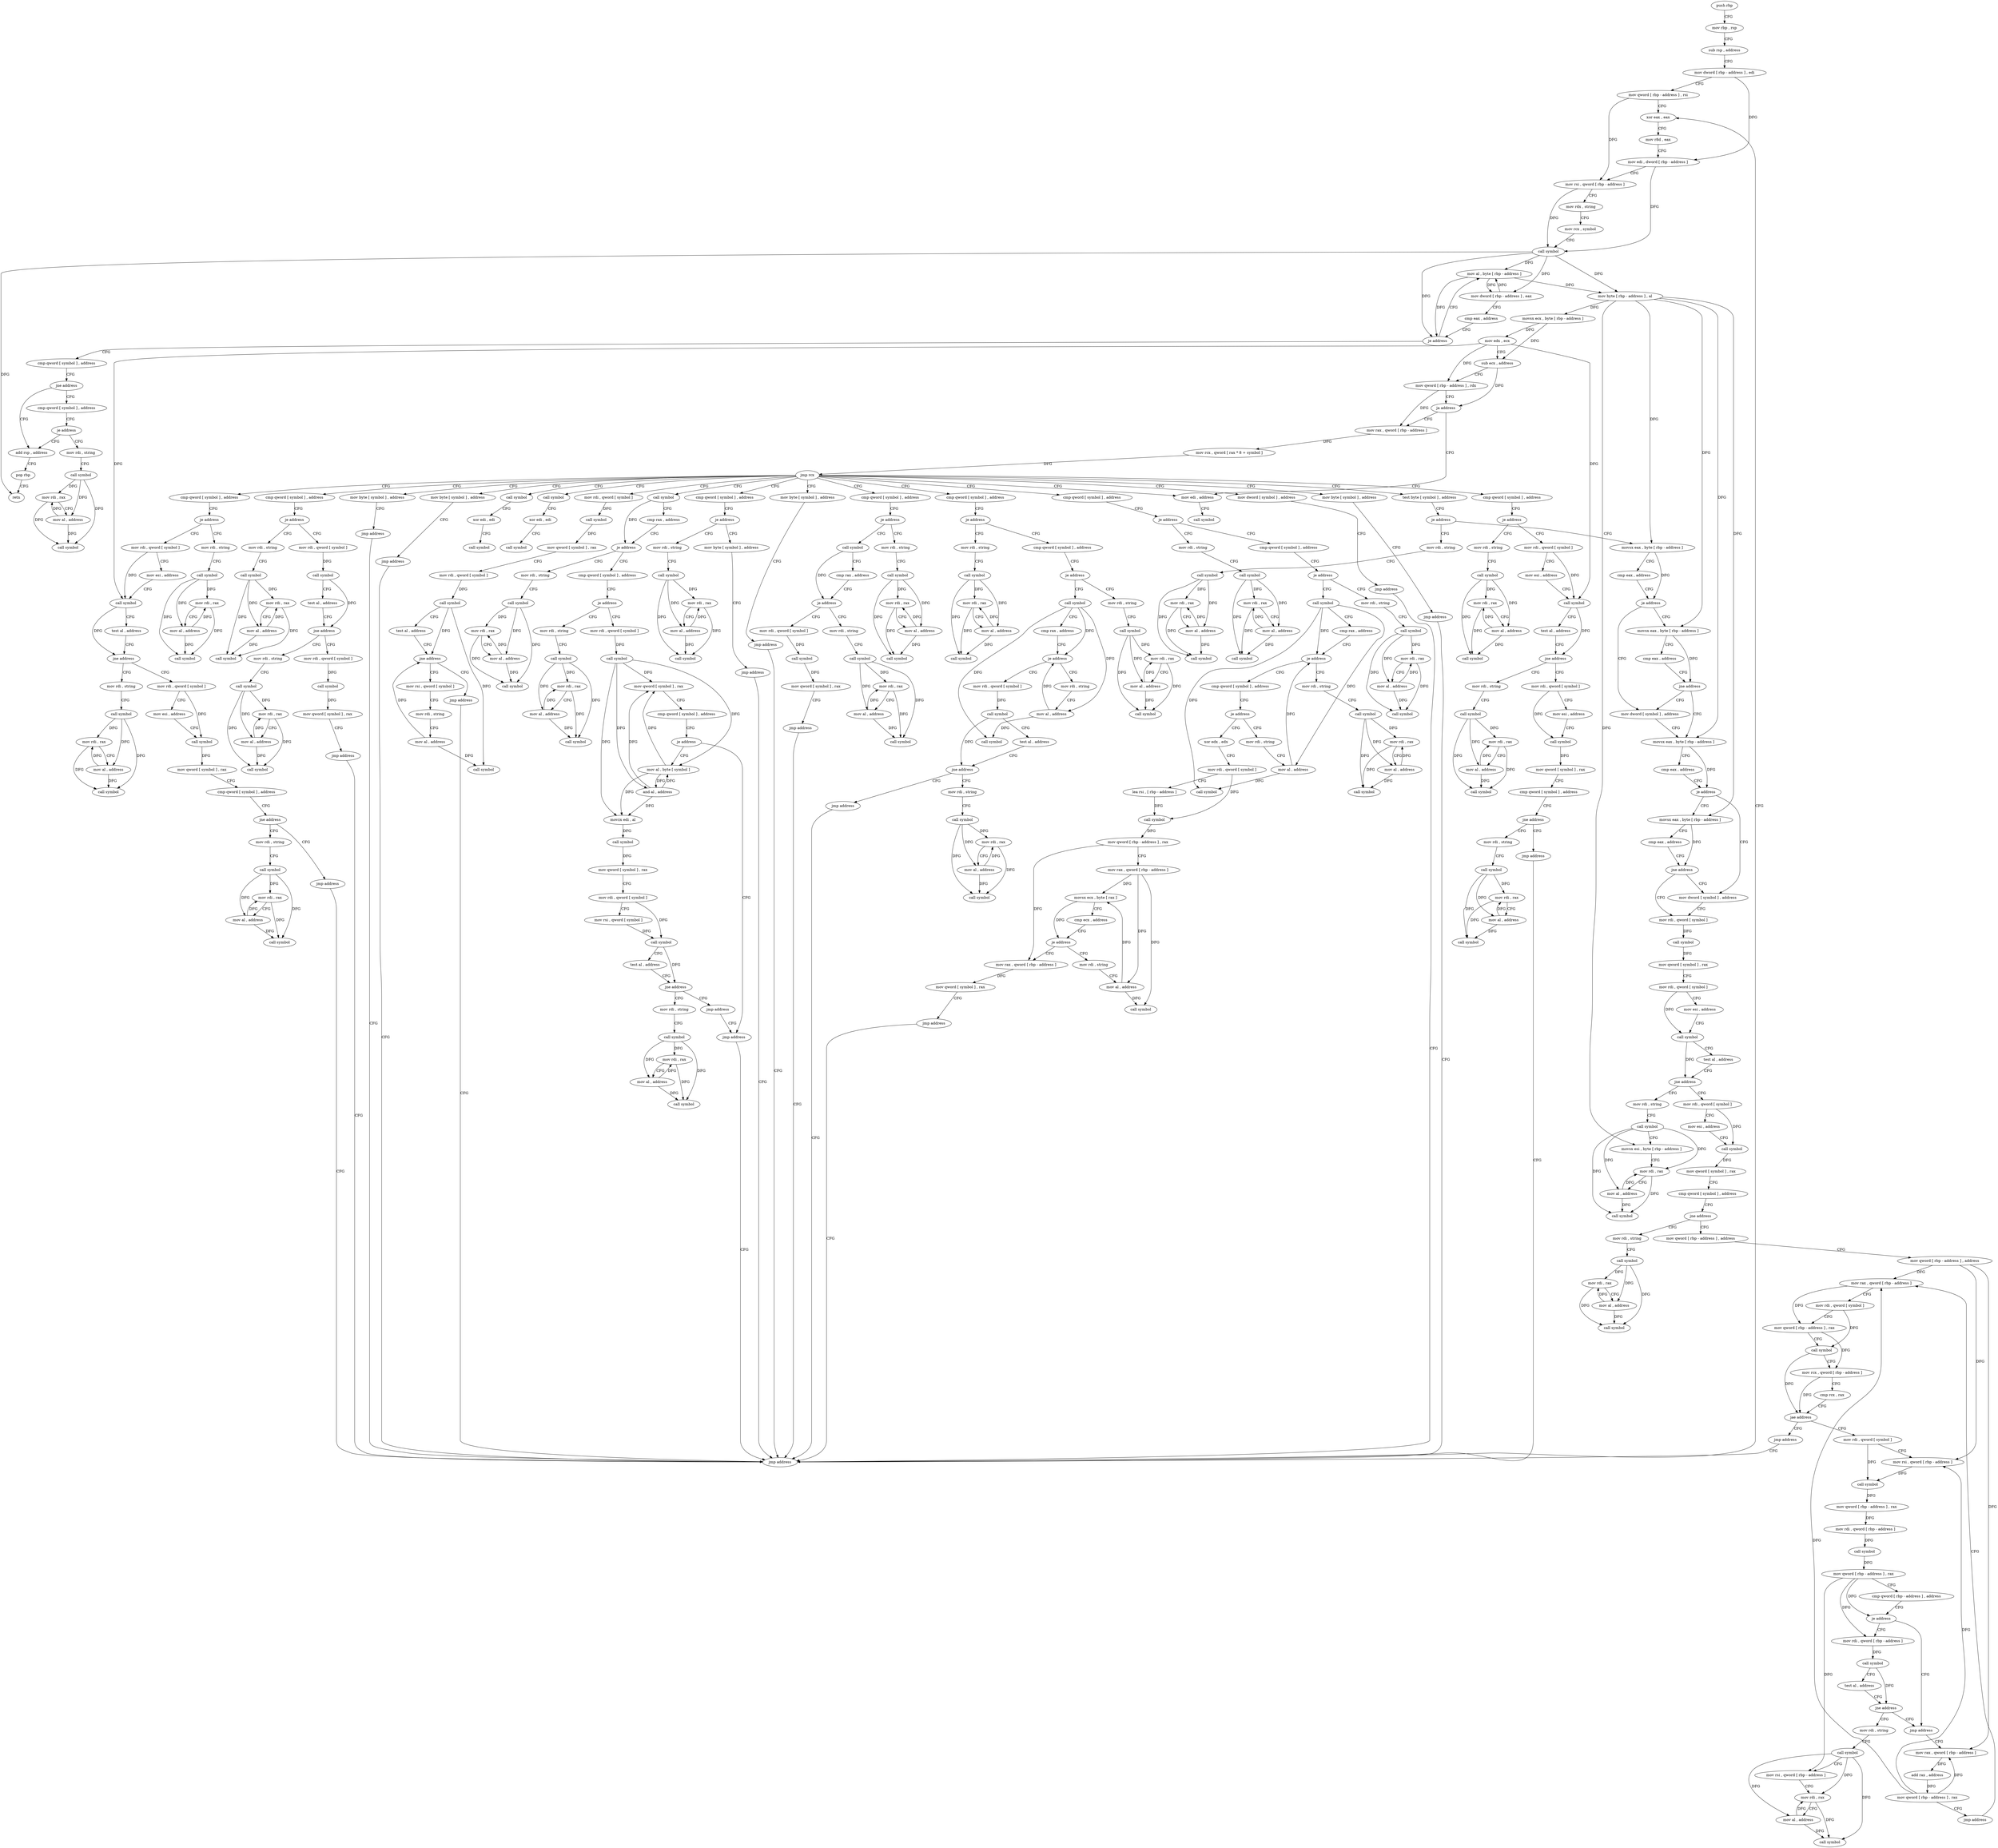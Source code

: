 digraph "func" {
"4218464" [label = "push rbp" ]
"4218465" [label = "mov rbp , rsp" ]
"4218468" [label = "sub rsp , address" ]
"4218472" [label = "mov dword [ rbp - address ] , edi" ]
"4218475" [label = "mov qword [ rbp - address ] , rsi" ]
"4218479" [label = "xor eax , eax" ]
"4220369" [label = "cmp qword [ symbol ] , address" ]
"4220378" [label = "jne address" ]
"4220424" [label = "add rsp , address" ]
"4220384" [label = "cmp qword [ symbol ] , address" ]
"4218528" [label = "mov al , byte [ rbp - address ]" ]
"4218531" [label = "mov byte [ rbp - address ] , al" ]
"4218534" [label = "movsx ecx , byte [ rbp - address ]" ]
"4218538" [label = "mov edx , ecx" ]
"4218540" [label = "sub ecx , address" ]
"4218543" [label = "mov qword [ rbp - address ] , rdx" ]
"4218547" [label = "ja address" ]
"4220354" [label = "mov edi , address" ]
"4218553" [label = "mov rax , qword [ rbp - address ]" ]
"4220428" [label = "pop rbp" ]
"4220429" [label = "retn" ]
"4220393" [label = "je address" ]
"4220399" [label = "mov rdi , string" ]
"4220359" [label = "call symbol" ]
"4218557" [label = "mov rcx , qword [ rax * 8 + symbol ]" ]
"4218565" [label = "jmp rcx" ]
"4218567" [label = "call symbol" ]
"4218579" [label = "call symbol" ]
"4218591" [label = "mov rdi , qword [ symbol ]" ]
"4218663" [label = "call symbol" ]
"4218868" [label = "cmp qword [ symbol ] , address" ]
"4219031" [label = "cmp qword [ symbol ] , address" ]
"4219256" [label = "cmp qword [ symbol ] , address" ]
"4219362" [label = "mov byte [ symbol ] , address" ]
"4219375" [label = "mov byte [ symbol ] , address" ]
"4219388" [label = "mov dword [ symbol ] , address" ]
"4219404" [label = "mov byte [ symbol ] , address" ]
"4219417" [label = "cmp qword [ symbol ] , address" ]
"4219579" [label = "cmp qword [ symbol ] , address" ]
"4219691" [label = "cmp qword [ symbol ] , address" ]
"4219853" [label = "test byte [ symbol ] , address" ]
"4220278" [label = "mov byte [ symbol ] , address" ]
"4220291" [label = "cmp qword [ symbol ] , address" ]
"4220409" [label = "call symbol" ]
"4220414" [label = "mov rdi , rax" ]
"4220417" [label = "mov al , address" ]
"4220419" [label = "call symbol" ]
"4218572" [label = "xor edi , edi" ]
"4218574" [label = "call symbol" ]
"4218584" [label = "xor edi , edi" ]
"4218586" [label = "call symbol" ]
"4218599" [label = "call symbol" ]
"4218604" [label = "mov qword [ symbol ] , rax" ]
"4218612" [label = "mov rdi , qword [ symbol ]" ]
"4218620" [label = "call symbol" ]
"4218625" [label = "test al , address" ]
"4218627" [label = "jne address" ]
"4218658" [label = "jmp address" ]
"4218633" [label = "mov rsi , qword [ symbol ]" ]
"4218668" [label = "cmp rax , address" ]
"4218672" [label = "je address" ]
"4218703" [label = "cmp qword [ symbol ] , address" ]
"4218678" [label = "mov rdi , string" ]
"4218877" [label = "je address" ]
"4218908" [label = "cmp qword [ symbol ] , address" ]
"4218883" [label = "mov rdi , string" ]
"4219040" [label = "je address" ]
"4219071" [label = "cmp qword [ symbol ] , address" ]
"4219046" [label = "mov rdi , string" ]
"4219265" [label = "je address" ]
"4219296" [label = "call symbol" ]
"4219271" [label = "mov rdi , string" ]
"4219370" [label = "jmp address" ]
"4220364" [label = "jmp address" ]
"4219383" [label = "jmp address" ]
"4219399" [label = "jmp address" ]
"4219412" [label = "jmp address" ]
"4219426" [label = "je address" ]
"4219457" [label = "mov rdi , qword [ symbol ]" ]
"4219432" [label = "mov rdi , string" ]
"4219588" [label = "je address" ]
"4219619" [label = "mov rdi , qword [ symbol ]" ]
"4219594" [label = "mov rdi , string" ]
"4219700" [label = "je address" ]
"4219731" [label = "mov rdi , qword [ symbol ]" ]
"4219706" [label = "mov rdi , string" ]
"4219861" [label = "je address" ]
"4219892" [label = "movsx eax , byte [ rbp - address ]" ]
"4219867" [label = "mov rdi , string" ]
"4220286" [label = "jmp address" ]
"4220300" [label = "je address" ]
"4220341" [label = "mov byte [ symbol ] , address" ]
"4220306" [label = "mov rdi , string" ]
"4218641" [label = "mov rdi , string" ]
"4218651" [label = "mov al , address" ]
"4218653" [label = "call symbol" ]
"4218712" [label = "je address" ]
"4218743" [label = "mov rdi , qword [ symbol ]" ]
"4218718" [label = "mov rdi , string" ]
"4218688" [label = "call symbol" ]
"4218693" [label = "mov rdi , rax" ]
"4218696" [label = "mov al , address" ]
"4218698" [label = "call symbol" ]
"4218917" [label = "je address" ]
"4218948" [label = "call symbol" ]
"4218923" [label = "mov rdi , string" ]
"4218893" [label = "call symbol" ]
"4218898" [label = "mov rdi , rax" ]
"4218901" [label = "mov al , address" ]
"4218903" [label = "call symbol" ]
"4219080" [label = "je address" ]
"4219111" [label = "call symbol" ]
"4219086" [label = "mov rdi , string" ]
"4219056" [label = "call symbol" ]
"4219061" [label = "mov rdi , rax" ]
"4219064" [label = "mov al , address" ]
"4219066" [label = "call symbol" ]
"4219301" [label = "cmp rax , address" ]
"4219305" [label = "je address" ]
"4219336" [label = "mov rdi , qword [ symbol ]" ]
"4219311" [label = "mov rdi , string" ]
"4219281" [label = "call symbol" ]
"4219286" [label = "mov rdi , rax" ]
"4219289" [label = "mov al , address" ]
"4219291" [label = "call symbol" ]
"4219465" [label = "mov esi , address" ]
"4219470" [label = "call symbol" ]
"4219475" [label = "test al , address" ]
"4219477" [label = "jne address" ]
"4219508" [label = "mov rdi , qword [ symbol ]" ]
"4219483" [label = "mov rdi , string" ]
"4219442" [label = "call symbol" ]
"4219447" [label = "mov rdi , rax" ]
"4219450" [label = "mov al , address" ]
"4219452" [label = "call symbol" ]
"4219627" [label = "call symbol" ]
"4219632" [label = "test al , address" ]
"4219634" [label = "jne address" ]
"4219665" [label = "mov rdi , qword [ symbol ]" ]
"4219640" [label = "mov rdi , string" ]
"4219604" [label = "call symbol" ]
"4219609" [label = "mov rdi , rax" ]
"4219612" [label = "mov al , address" ]
"4219614" [label = "call symbol" ]
"4219739" [label = "mov esi , address" ]
"4219744" [label = "call symbol" ]
"4219749" [label = "test al , address" ]
"4219751" [label = "jne address" ]
"4219782" [label = "mov rdi , qword [ symbol ]" ]
"4219757" [label = "mov rdi , string" ]
"4219716" [label = "call symbol" ]
"4219721" [label = "mov rdi , rax" ]
"4219724" [label = "mov al , address" ]
"4219726" [label = "call symbol" ]
"4219896" [label = "cmp eax , address" ]
"4219899" [label = "je address" ]
"4219918" [label = "mov dword [ symbol ] , address" ]
"4219905" [label = "movsx eax , byte [ rbp - address ]" ]
"4219877" [label = "call symbol" ]
"4219882" [label = "mov rdi , rax" ]
"4219885" [label = "mov al , address" ]
"4219887" [label = "call symbol" ]
"4220349" [label = "jmp address" ]
"4220316" [label = "call symbol" ]
"4220321" [label = "mov rdi , rax" ]
"4220324" [label = "mov al , address" ]
"4220326" [label = "call symbol" ]
"4218751" [label = "call symbol" ]
"4218756" [label = "mov qword [ symbol ] , rax" ]
"4218764" [label = "cmp qword [ symbol ] , address" ]
"4218773" [label = "je address" ]
"4218863" [label = "jmp address" ]
"4218779" [label = "mov al , byte [ symbol ]" ]
"4218728" [label = "call symbol" ]
"4218733" [label = "mov rdi , rax" ]
"4218736" [label = "mov al , address" ]
"4218738" [label = "call symbol" ]
"4218953" [label = "cmp rax , address" ]
"4218957" [label = "je address" ]
"4218980" [label = "mov rdi , qword [ symbol ]" ]
"4218963" [label = "mov rdi , string" ]
"4218933" [label = "call symbol" ]
"4218938" [label = "mov rdi , rax" ]
"4218941" [label = "mov al , address" ]
"4218943" [label = "call symbol" ]
"4219116" [label = "cmp rax , address" ]
"4219120" [label = "je address" ]
"4219151" [label = "cmp qword [ symbol ] , address" ]
"4219126" [label = "mov rdi , string" ]
"4219096" [label = "call symbol" ]
"4219101" [label = "mov rdi , rax" ]
"4219104" [label = "mov al , address" ]
"4219106" [label = "call symbol" ]
"4219344" [label = "call symbol" ]
"4219349" [label = "mov qword [ symbol ] , rax" ]
"4219357" [label = "jmp address" ]
"4219321" [label = "call symbol" ]
"4219326" [label = "mov rdi , rax" ]
"4219329" [label = "mov al , address" ]
"4219331" [label = "call symbol" ]
"4218481" [label = "mov r8d , eax" ]
"4218484" [label = "mov edi , dword [ rbp - address ]" ]
"4218487" [label = "mov rsi , qword [ rbp - address ]" ]
"4218491" [label = "mov rdx , string" ]
"4218501" [label = "mov rcx , symbol" ]
"4218511" [label = "call symbol" ]
"4218516" [label = "mov dword [ rbp - address ] , eax" ]
"4218519" [label = "cmp eax , address" ]
"4218522" [label = "je address" ]
"4219516" [label = "mov esi , address" ]
"4219521" [label = "call symbol" ]
"4219526" [label = "mov qword [ symbol ] , rax" ]
"4219534" [label = "cmp qword [ symbol ] , address" ]
"4219543" [label = "jne address" ]
"4219574" [label = "jmp address" ]
"4219549" [label = "mov rdi , string" ]
"4219493" [label = "call symbol" ]
"4219498" [label = "mov rdi , rax" ]
"4219501" [label = "mov al , address" ]
"4219503" [label = "call symbol" ]
"4219673" [label = "call symbol" ]
"4219678" [label = "mov qword [ symbol ] , rax" ]
"4219686" [label = "jmp address" ]
"4219650" [label = "call symbol" ]
"4219655" [label = "mov rdi , rax" ]
"4219658" [label = "mov al , address" ]
"4219660" [label = "call symbol" ]
"4219790" [label = "mov esi , address" ]
"4219795" [label = "call symbol" ]
"4219800" [label = "mov qword [ symbol ] , rax" ]
"4219808" [label = "cmp qword [ symbol ] , address" ]
"4219817" [label = "jne address" ]
"4219848" [label = "jmp address" ]
"4219823" [label = "mov rdi , string" ]
"4219767" [label = "call symbol" ]
"4219772" [label = "mov rdi , rax" ]
"4219775" [label = "mov al , address" ]
"4219777" [label = "call symbol" ]
"4219929" [label = "movsx eax , byte [ rbp - address ]" ]
"4219909" [label = "cmp eax , address" ]
"4219912" [label = "jne address" ]
"4218786" [label = "and al , address" ]
"4218788" [label = "movzx edi , al" ]
"4218791" [label = "call symbol" ]
"4218796" [label = "mov qword [ symbol ] , rax" ]
"4218804" [label = "mov rdi , qword [ symbol ]" ]
"4218812" [label = "mov rsi , qword [ symbol ]" ]
"4218820" [label = "call symbol" ]
"4218825" [label = "test al , address" ]
"4218827" [label = "jne address" ]
"4218858" [label = "jmp address" ]
"4218833" [label = "mov rdi , string" ]
"4218988" [label = "call symbol" ]
"4218993" [label = "test al , address" ]
"4218995" [label = "jne address" ]
"4219026" [label = "jmp address" ]
"4219001" [label = "mov rdi , string" ]
"4218973" [label = "mov al , address" ]
"4218975" [label = "call symbol" ]
"4219160" [label = "je address" ]
"4219183" [label = "xor edx , edx" ]
"4219166" [label = "mov rdi , string" ]
"4219136" [label = "call symbol" ]
"4219141" [label = "mov rdi , rax" ]
"4219144" [label = "mov al , address" ]
"4219146" [label = "call symbol" ]
"4219559" [label = "call symbol" ]
"4219564" [label = "mov rdi , rax" ]
"4219567" [label = "mov al , address" ]
"4219569" [label = "call symbol" ]
"4219833" [label = "call symbol" ]
"4219838" [label = "mov rdi , rax" ]
"4219841" [label = "mov al , address" ]
"4219843" [label = "call symbol" ]
"4219955" [label = "mov dword [ symbol ] , address" ]
"4219966" [label = "mov rdi , qword [ symbol ]" ]
"4219942" [label = "movsx eax , byte [ rbp - address ]" ]
"4219946" [label = "cmp eax , address" ]
"4219949" [label = "jne address" ]
"4219933" [label = "cmp eax , address" ]
"4219936" [label = "je address" ]
"4218843" [label = "call symbol" ]
"4218848" [label = "mov rdi , rax" ]
"4218851" [label = "mov al , address" ]
"4218853" [label = "call symbol" ]
"4219011" [label = "call symbol" ]
"4219016" [label = "mov rdi , rax" ]
"4219019" [label = "mov al , address" ]
"4219021" [label = "call symbol" ]
"4219185" [label = "mov rdi , qword [ symbol ]" ]
"4219193" [label = "lea rsi , [ rbp - address ]" ]
"4219197" [label = "call symbol" ]
"4219202" [label = "mov qword [ rbp - address ] , rax" ]
"4219206" [label = "mov rax , qword [ rbp - address ]" ]
"4219210" [label = "movsx ecx , byte [ rax ]" ]
"4219213" [label = "cmp ecx , address" ]
"4219216" [label = "je address" ]
"4219239" [label = "mov rax , qword [ rbp - address ]" ]
"4219222" [label = "mov rdi , string" ]
"4219176" [label = "mov al , address" ]
"4219178" [label = "call symbol" ]
"4220042" [label = "mov rdi , qword [ symbol ]" ]
"4220050" [label = "mov esi , address" ]
"4220055" [label = "call symbol" ]
"4220060" [label = "mov qword [ symbol ] , rax" ]
"4220068" [label = "cmp qword [ symbol ] , address" ]
"4220077" [label = "jne address" ]
"4220108" [label = "mov qword [ rbp - address ] , address" ]
"4220083" [label = "mov rdi , string" ]
"4220013" [label = "mov rdi , string" ]
"4220023" [label = "call symbol" ]
"4220028" [label = "movsx esi , byte [ rbp - address ]" ]
"4220032" [label = "mov rdi , rax" ]
"4220035" [label = "mov al , address" ]
"4220037" [label = "call symbol" ]
"4219974" [label = "call symbol" ]
"4219979" [label = "mov qword [ symbol ] , rax" ]
"4219987" [label = "mov rdi , qword [ symbol ]" ]
"4219995" [label = "mov esi , address" ]
"4220000" [label = "call symbol" ]
"4220005" [label = "test al , address" ]
"4220007" [label = "jne address" ]
"4219243" [label = "mov qword [ symbol ] , rax" ]
"4219251" [label = "jmp address" ]
"4219232" [label = "mov al , address" ]
"4219234" [label = "call symbol" ]
"4220116" [label = "mov qword [ rbp - address ] , address" ]
"4220124" [label = "mov rax , qword [ rbp - address ]" ]
"4220093" [label = "call symbol" ]
"4220098" [label = "mov rdi , rax" ]
"4220101" [label = "mov al , address" ]
"4220103" [label = "call symbol" ]
"4220273" [label = "jmp address" ]
"4220158" [label = "mov rdi , qword [ symbol ]" ]
"4220166" [label = "mov rsi , qword [ rbp - address ]" ]
"4220170" [label = "call symbol" ]
"4220175" [label = "mov qword [ rbp - address ] , rax" ]
"4220179" [label = "mov rdi , qword [ rbp - address ]" ]
"4220183" [label = "call symbol" ]
"4220188" [label = "mov qword [ rbp - address ] , rax" ]
"4220192" [label = "cmp qword [ rbp - address ] , address" ]
"4220197" [label = "je address" ]
"4220249" [label = "jmp address" ]
"4220203" [label = "mov rdi , qword [ rbp - address ]" ]
"4220254" [label = "mov rax , qword [ rbp - address ]" ]
"4220207" [label = "call symbol" ]
"4220212" [label = "test al , address" ]
"4220214" [label = "jne address" ]
"4220220" [label = "mov rdi , string" ]
"4220258" [label = "add rax , address" ]
"4220264" [label = "mov qword [ rbp - address ] , rax" ]
"4220268" [label = "jmp address" ]
"4220230" [label = "call symbol" ]
"4220235" [label = "mov rsi , qword [ rbp - address ]" ]
"4220239" [label = "mov rdi , rax" ]
"4220242" [label = "mov al , address" ]
"4220244" [label = "call symbol" ]
"4220128" [label = "mov rdi , qword [ symbol ]" ]
"4220136" [label = "mov qword [ rbp - address ] , rax" ]
"4220140" [label = "call symbol" ]
"4220145" [label = "mov rcx , qword [ rbp - address ]" ]
"4220149" [label = "cmp rcx , rax" ]
"4220152" [label = "jae address" ]
"4218464" -> "4218465" [ label = "CFG" ]
"4218465" -> "4218468" [ label = "CFG" ]
"4218468" -> "4218472" [ label = "CFG" ]
"4218472" -> "4218475" [ label = "CFG" ]
"4218472" -> "4218484" [ label = "DFG" ]
"4218475" -> "4218479" [ label = "CFG" ]
"4218475" -> "4218487" [ label = "DFG" ]
"4218479" -> "4218481" [ label = "CFG" ]
"4220369" -> "4220378" [ label = "CFG" ]
"4220378" -> "4220424" [ label = "CFG" ]
"4220378" -> "4220384" [ label = "CFG" ]
"4220424" -> "4220428" [ label = "CFG" ]
"4220384" -> "4220393" [ label = "CFG" ]
"4218528" -> "4218531" [ label = "DFG" ]
"4218528" -> "4218516" [ label = "DFG" ]
"4218528" -> "4218522" [ label = "DFG" ]
"4218531" -> "4218534" [ label = "DFG" ]
"4218531" -> "4219892" [ label = "DFG" ]
"4218531" -> "4219905" [ label = "DFG" ]
"4218531" -> "4219929" [ label = "DFG" ]
"4218531" -> "4219942" [ label = "DFG" ]
"4218531" -> "4220028" [ label = "DFG" ]
"4218534" -> "4218538" [ label = "DFG" ]
"4218534" -> "4218540" [ label = "DFG" ]
"4218538" -> "4218540" [ label = "CFG" ]
"4218538" -> "4218543" [ label = "DFG" ]
"4218538" -> "4219470" [ label = "DFG" ]
"4218538" -> "4219744" [ label = "DFG" ]
"4218540" -> "4218543" [ label = "CFG" ]
"4218540" -> "4218547" [ label = "DFG" ]
"4218543" -> "4218547" [ label = "CFG" ]
"4218543" -> "4218553" [ label = "DFG" ]
"4218547" -> "4220354" [ label = "CFG" ]
"4218547" -> "4218553" [ label = "CFG" ]
"4220354" -> "4220359" [ label = "CFG" ]
"4218553" -> "4218557" [ label = "DFG" ]
"4220428" -> "4220429" [ label = "CFG" ]
"4220393" -> "4220424" [ label = "CFG" ]
"4220393" -> "4220399" [ label = "CFG" ]
"4220399" -> "4220409" [ label = "CFG" ]
"4218557" -> "4218565" [ label = "DFG" ]
"4218565" -> "4218567" [ label = "CFG" ]
"4218565" -> "4218579" [ label = "CFG" ]
"4218565" -> "4218591" [ label = "CFG" ]
"4218565" -> "4218663" [ label = "CFG" ]
"4218565" -> "4218868" [ label = "CFG" ]
"4218565" -> "4219031" [ label = "CFG" ]
"4218565" -> "4219256" [ label = "CFG" ]
"4218565" -> "4219362" [ label = "CFG" ]
"4218565" -> "4219375" [ label = "CFG" ]
"4218565" -> "4219388" [ label = "CFG" ]
"4218565" -> "4219404" [ label = "CFG" ]
"4218565" -> "4219417" [ label = "CFG" ]
"4218565" -> "4219579" [ label = "CFG" ]
"4218565" -> "4219691" [ label = "CFG" ]
"4218565" -> "4219853" [ label = "CFG" ]
"4218565" -> "4220278" [ label = "CFG" ]
"4218565" -> "4220291" [ label = "CFG" ]
"4218565" -> "4220354" [ label = "CFG" ]
"4218567" -> "4218572" [ label = "CFG" ]
"4218579" -> "4218584" [ label = "CFG" ]
"4218591" -> "4218599" [ label = "DFG" ]
"4218663" -> "4218668" [ label = "CFG" ]
"4218663" -> "4218672" [ label = "DFG" ]
"4218868" -> "4218877" [ label = "CFG" ]
"4219031" -> "4219040" [ label = "CFG" ]
"4219256" -> "4219265" [ label = "CFG" ]
"4219362" -> "4219370" [ label = "CFG" ]
"4219375" -> "4219383" [ label = "CFG" ]
"4219388" -> "4219399" [ label = "CFG" ]
"4219404" -> "4219412" [ label = "CFG" ]
"4219417" -> "4219426" [ label = "CFG" ]
"4219579" -> "4219588" [ label = "CFG" ]
"4219691" -> "4219700" [ label = "CFG" ]
"4219853" -> "4219861" [ label = "CFG" ]
"4220278" -> "4220286" [ label = "CFG" ]
"4220291" -> "4220300" [ label = "CFG" ]
"4220409" -> "4220414" [ label = "DFG" ]
"4220409" -> "4220417" [ label = "DFG" ]
"4220409" -> "4220419" [ label = "DFG" ]
"4220414" -> "4220417" [ label = "CFG" ]
"4220414" -> "4220419" [ label = "DFG" ]
"4220417" -> "4220419" [ label = "DFG" ]
"4220417" -> "4220414" [ label = "DFG" ]
"4218572" -> "4218574" [ label = "CFG" ]
"4218584" -> "4218586" [ label = "CFG" ]
"4218599" -> "4218604" [ label = "DFG" ]
"4218604" -> "4218612" [ label = "CFG" ]
"4218612" -> "4218620" [ label = "DFG" ]
"4218620" -> "4218625" [ label = "CFG" ]
"4218620" -> "4218627" [ label = "DFG" ]
"4218620" -> "4218653" [ label = "DFG" ]
"4218625" -> "4218627" [ label = "CFG" ]
"4218627" -> "4218658" [ label = "CFG" ]
"4218627" -> "4218633" [ label = "CFG" ]
"4218658" -> "4220364" [ label = "CFG" ]
"4218633" -> "4218641" [ label = "CFG" ]
"4218668" -> "4218672" [ label = "CFG" ]
"4218672" -> "4218703" [ label = "CFG" ]
"4218672" -> "4218678" [ label = "CFG" ]
"4218703" -> "4218712" [ label = "CFG" ]
"4218678" -> "4218688" [ label = "CFG" ]
"4218877" -> "4218908" [ label = "CFG" ]
"4218877" -> "4218883" [ label = "CFG" ]
"4218908" -> "4218917" [ label = "CFG" ]
"4218883" -> "4218893" [ label = "CFG" ]
"4219040" -> "4219071" [ label = "CFG" ]
"4219040" -> "4219046" [ label = "CFG" ]
"4219071" -> "4219080" [ label = "CFG" ]
"4219046" -> "4219056" [ label = "CFG" ]
"4219265" -> "4219296" [ label = "CFG" ]
"4219265" -> "4219271" [ label = "CFG" ]
"4219296" -> "4219301" [ label = "CFG" ]
"4219296" -> "4219305" [ label = "DFG" ]
"4219271" -> "4219281" [ label = "CFG" ]
"4219370" -> "4220364" [ label = "CFG" ]
"4220364" -> "4218479" [ label = "CFG" ]
"4219383" -> "4220364" [ label = "CFG" ]
"4219399" -> "4220364" [ label = "CFG" ]
"4219412" -> "4220364" [ label = "CFG" ]
"4219426" -> "4219457" [ label = "CFG" ]
"4219426" -> "4219432" [ label = "CFG" ]
"4219457" -> "4219465" [ label = "CFG" ]
"4219457" -> "4219470" [ label = "DFG" ]
"4219432" -> "4219442" [ label = "CFG" ]
"4219588" -> "4219619" [ label = "CFG" ]
"4219588" -> "4219594" [ label = "CFG" ]
"4219619" -> "4219627" [ label = "DFG" ]
"4219594" -> "4219604" [ label = "CFG" ]
"4219700" -> "4219731" [ label = "CFG" ]
"4219700" -> "4219706" [ label = "CFG" ]
"4219731" -> "4219739" [ label = "CFG" ]
"4219731" -> "4219744" [ label = "DFG" ]
"4219706" -> "4219716" [ label = "CFG" ]
"4219861" -> "4219892" [ label = "CFG" ]
"4219861" -> "4219867" [ label = "CFG" ]
"4219892" -> "4219896" [ label = "CFG" ]
"4219892" -> "4219899" [ label = "DFG" ]
"4219867" -> "4219877" [ label = "CFG" ]
"4220286" -> "4220364" [ label = "CFG" ]
"4220300" -> "4220341" [ label = "CFG" ]
"4220300" -> "4220306" [ label = "CFG" ]
"4220341" -> "4220349" [ label = "CFG" ]
"4220306" -> "4220316" [ label = "CFG" ]
"4218641" -> "4218651" [ label = "CFG" ]
"4218651" -> "4218653" [ label = "DFG" ]
"4218651" -> "4218627" [ label = "DFG" ]
"4218712" -> "4218743" [ label = "CFG" ]
"4218712" -> "4218718" [ label = "CFG" ]
"4218743" -> "4218751" [ label = "DFG" ]
"4218718" -> "4218728" [ label = "CFG" ]
"4218688" -> "4218693" [ label = "DFG" ]
"4218688" -> "4218696" [ label = "DFG" ]
"4218688" -> "4218698" [ label = "DFG" ]
"4218693" -> "4218696" [ label = "CFG" ]
"4218693" -> "4218698" [ label = "DFG" ]
"4218696" -> "4218698" [ label = "DFG" ]
"4218696" -> "4218693" [ label = "DFG" ]
"4218917" -> "4218948" [ label = "CFG" ]
"4218917" -> "4218923" [ label = "CFG" ]
"4218948" -> "4218953" [ label = "CFG" ]
"4218948" -> "4218957" [ label = "DFG" ]
"4218948" -> "4218973" [ label = "DFG" ]
"4218948" -> "4218975" [ label = "DFG" ]
"4218923" -> "4218933" [ label = "CFG" ]
"4218893" -> "4218898" [ label = "DFG" ]
"4218893" -> "4218901" [ label = "DFG" ]
"4218893" -> "4218903" [ label = "DFG" ]
"4218898" -> "4218901" [ label = "CFG" ]
"4218898" -> "4218903" [ label = "DFG" ]
"4218901" -> "4218903" [ label = "DFG" ]
"4218901" -> "4218898" [ label = "DFG" ]
"4219080" -> "4219111" [ label = "CFG" ]
"4219080" -> "4219086" [ label = "CFG" ]
"4219111" -> "4219116" [ label = "CFG" ]
"4219111" -> "4219120" [ label = "DFG" ]
"4219111" -> "4219176" [ label = "DFG" ]
"4219111" -> "4219178" [ label = "DFG" ]
"4219086" -> "4219096" [ label = "CFG" ]
"4219056" -> "4219061" [ label = "DFG" ]
"4219056" -> "4219064" [ label = "DFG" ]
"4219056" -> "4219066" [ label = "DFG" ]
"4219061" -> "4219064" [ label = "CFG" ]
"4219061" -> "4219066" [ label = "DFG" ]
"4219064" -> "4219066" [ label = "DFG" ]
"4219064" -> "4219061" [ label = "DFG" ]
"4219301" -> "4219305" [ label = "CFG" ]
"4219305" -> "4219336" [ label = "CFG" ]
"4219305" -> "4219311" [ label = "CFG" ]
"4219336" -> "4219344" [ label = "DFG" ]
"4219311" -> "4219321" [ label = "CFG" ]
"4219281" -> "4219286" [ label = "DFG" ]
"4219281" -> "4219289" [ label = "DFG" ]
"4219281" -> "4219291" [ label = "DFG" ]
"4219286" -> "4219289" [ label = "CFG" ]
"4219286" -> "4219291" [ label = "DFG" ]
"4219289" -> "4219291" [ label = "DFG" ]
"4219289" -> "4219286" [ label = "DFG" ]
"4219465" -> "4219470" [ label = "CFG" ]
"4219470" -> "4219475" [ label = "CFG" ]
"4219470" -> "4219477" [ label = "DFG" ]
"4219475" -> "4219477" [ label = "CFG" ]
"4219477" -> "4219508" [ label = "CFG" ]
"4219477" -> "4219483" [ label = "CFG" ]
"4219508" -> "4219516" [ label = "CFG" ]
"4219508" -> "4219521" [ label = "DFG" ]
"4219483" -> "4219493" [ label = "CFG" ]
"4219442" -> "4219447" [ label = "DFG" ]
"4219442" -> "4219450" [ label = "DFG" ]
"4219442" -> "4219452" [ label = "DFG" ]
"4219447" -> "4219450" [ label = "CFG" ]
"4219447" -> "4219452" [ label = "DFG" ]
"4219450" -> "4219452" [ label = "DFG" ]
"4219450" -> "4219447" [ label = "DFG" ]
"4219627" -> "4219632" [ label = "CFG" ]
"4219627" -> "4219634" [ label = "DFG" ]
"4219632" -> "4219634" [ label = "CFG" ]
"4219634" -> "4219665" [ label = "CFG" ]
"4219634" -> "4219640" [ label = "CFG" ]
"4219665" -> "4219673" [ label = "DFG" ]
"4219640" -> "4219650" [ label = "CFG" ]
"4219604" -> "4219609" [ label = "DFG" ]
"4219604" -> "4219612" [ label = "DFG" ]
"4219604" -> "4219614" [ label = "DFG" ]
"4219609" -> "4219612" [ label = "CFG" ]
"4219609" -> "4219614" [ label = "DFG" ]
"4219612" -> "4219614" [ label = "DFG" ]
"4219612" -> "4219609" [ label = "DFG" ]
"4219739" -> "4219744" [ label = "CFG" ]
"4219744" -> "4219749" [ label = "CFG" ]
"4219744" -> "4219751" [ label = "DFG" ]
"4219749" -> "4219751" [ label = "CFG" ]
"4219751" -> "4219782" [ label = "CFG" ]
"4219751" -> "4219757" [ label = "CFG" ]
"4219782" -> "4219790" [ label = "CFG" ]
"4219782" -> "4219795" [ label = "DFG" ]
"4219757" -> "4219767" [ label = "CFG" ]
"4219716" -> "4219721" [ label = "DFG" ]
"4219716" -> "4219724" [ label = "DFG" ]
"4219716" -> "4219726" [ label = "DFG" ]
"4219721" -> "4219724" [ label = "CFG" ]
"4219721" -> "4219726" [ label = "DFG" ]
"4219724" -> "4219726" [ label = "DFG" ]
"4219724" -> "4219721" [ label = "DFG" ]
"4219896" -> "4219899" [ label = "CFG" ]
"4219899" -> "4219918" [ label = "CFG" ]
"4219899" -> "4219905" [ label = "CFG" ]
"4219918" -> "4219929" [ label = "CFG" ]
"4219905" -> "4219909" [ label = "CFG" ]
"4219905" -> "4219912" [ label = "DFG" ]
"4219877" -> "4219882" [ label = "DFG" ]
"4219877" -> "4219885" [ label = "DFG" ]
"4219877" -> "4219887" [ label = "DFG" ]
"4219882" -> "4219885" [ label = "CFG" ]
"4219882" -> "4219887" [ label = "DFG" ]
"4219885" -> "4219887" [ label = "DFG" ]
"4219885" -> "4219882" [ label = "DFG" ]
"4220349" -> "4220364" [ label = "CFG" ]
"4220316" -> "4220321" [ label = "DFG" ]
"4220316" -> "4220324" [ label = "DFG" ]
"4220316" -> "4220326" [ label = "DFG" ]
"4220321" -> "4220324" [ label = "CFG" ]
"4220321" -> "4220326" [ label = "DFG" ]
"4220324" -> "4220326" [ label = "DFG" ]
"4220324" -> "4220321" [ label = "DFG" ]
"4218751" -> "4218756" [ label = "DFG" ]
"4218751" -> "4218779" [ label = "DFG" ]
"4218751" -> "4218786" [ label = "DFG" ]
"4218751" -> "4218788" [ label = "DFG" ]
"4218756" -> "4218764" [ label = "CFG" ]
"4218764" -> "4218773" [ label = "CFG" ]
"4218773" -> "4218863" [ label = "CFG" ]
"4218773" -> "4218779" [ label = "CFG" ]
"4218863" -> "4220364" [ label = "CFG" ]
"4218779" -> "4218786" [ label = "DFG" ]
"4218779" -> "4218756" [ label = "DFG" ]
"4218779" -> "4218788" [ label = "DFG" ]
"4218728" -> "4218733" [ label = "DFG" ]
"4218728" -> "4218736" [ label = "DFG" ]
"4218728" -> "4218738" [ label = "DFG" ]
"4218733" -> "4218736" [ label = "CFG" ]
"4218733" -> "4218738" [ label = "DFG" ]
"4218736" -> "4218738" [ label = "DFG" ]
"4218736" -> "4218733" [ label = "DFG" ]
"4218953" -> "4218957" [ label = "CFG" ]
"4218957" -> "4218980" [ label = "CFG" ]
"4218957" -> "4218963" [ label = "CFG" ]
"4218980" -> "4218988" [ label = "DFG" ]
"4218963" -> "4218973" [ label = "CFG" ]
"4218933" -> "4218938" [ label = "DFG" ]
"4218933" -> "4218941" [ label = "DFG" ]
"4218933" -> "4218943" [ label = "DFG" ]
"4218938" -> "4218941" [ label = "CFG" ]
"4218938" -> "4218943" [ label = "DFG" ]
"4218941" -> "4218943" [ label = "DFG" ]
"4218941" -> "4218938" [ label = "DFG" ]
"4219116" -> "4219120" [ label = "CFG" ]
"4219120" -> "4219151" [ label = "CFG" ]
"4219120" -> "4219126" [ label = "CFG" ]
"4219151" -> "4219160" [ label = "CFG" ]
"4219126" -> "4219136" [ label = "CFG" ]
"4219096" -> "4219101" [ label = "DFG" ]
"4219096" -> "4219104" [ label = "DFG" ]
"4219096" -> "4219106" [ label = "DFG" ]
"4219101" -> "4219104" [ label = "CFG" ]
"4219101" -> "4219106" [ label = "DFG" ]
"4219104" -> "4219106" [ label = "DFG" ]
"4219104" -> "4219101" [ label = "DFG" ]
"4219344" -> "4219349" [ label = "DFG" ]
"4219349" -> "4219357" [ label = "CFG" ]
"4219357" -> "4220364" [ label = "CFG" ]
"4219321" -> "4219326" [ label = "DFG" ]
"4219321" -> "4219329" [ label = "DFG" ]
"4219321" -> "4219331" [ label = "DFG" ]
"4219326" -> "4219329" [ label = "CFG" ]
"4219326" -> "4219331" [ label = "DFG" ]
"4219329" -> "4219331" [ label = "DFG" ]
"4219329" -> "4219326" [ label = "DFG" ]
"4218481" -> "4218484" [ label = "CFG" ]
"4218484" -> "4218487" [ label = "CFG" ]
"4218484" -> "4218511" [ label = "DFG" ]
"4218487" -> "4218491" [ label = "CFG" ]
"4218487" -> "4218511" [ label = "DFG" ]
"4218491" -> "4218501" [ label = "CFG" ]
"4218501" -> "4218511" [ label = "CFG" ]
"4218511" -> "4218516" [ label = "DFG" ]
"4218511" -> "4218522" [ label = "DFG" ]
"4218511" -> "4218528" [ label = "DFG" ]
"4218511" -> "4218531" [ label = "DFG" ]
"4218511" -> "4220429" [ label = "DFG" ]
"4218516" -> "4218519" [ label = "CFG" ]
"4218516" -> "4218528" [ label = "DFG" ]
"4218519" -> "4218522" [ label = "CFG" ]
"4218522" -> "4220369" [ label = "CFG" ]
"4218522" -> "4218528" [ label = "CFG" ]
"4219516" -> "4219521" [ label = "CFG" ]
"4219521" -> "4219526" [ label = "DFG" ]
"4219526" -> "4219534" [ label = "CFG" ]
"4219534" -> "4219543" [ label = "CFG" ]
"4219543" -> "4219574" [ label = "CFG" ]
"4219543" -> "4219549" [ label = "CFG" ]
"4219574" -> "4220364" [ label = "CFG" ]
"4219549" -> "4219559" [ label = "CFG" ]
"4219493" -> "4219498" [ label = "DFG" ]
"4219493" -> "4219501" [ label = "DFG" ]
"4219493" -> "4219503" [ label = "DFG" ]
"4219498" -> "4219501" [ label = "CFG" ]
"4219498" -> "4219503" [ label = "DFG" ]
"4219501" -> "4219503" [ label = "DFG" ]
"4219501" -> "4219498" [ label = "DFG" ]
"4219673" -> "4219678" [ label = "DFG" ]
"4219678" -> "4219686" [ label = "CFG" ]
"4219686" -> "4220364" [ label = "CFG" ]
"4219650" -> "4219655" [ label = "DFG" ]
"4219650" -> "4219658" [ label = "DFG" ]
"4219650" -> "4219660" [ label = "DFG" ]
"4219655" -> "4219658" [ label = "CFG" ]
"4219655" -> "4219660" [ label = "DFG" ]
"4219658" -> "4219660" [ label = "DFG" ]
"4219658" -> "4219655" [ label = "DFG" ]
"4219790" -> "4219795" [ label = "CFG" ]
"4219795" -> "4219800" [ label = "DFG" ]
"4219800" -> "4219808" [ label = "CFG" ]
"4219808" -> "4219817" [ label = "CFG" ]
"4219817" -> "4219848" [ label = "CFG" ]
"4219817" -> "4219823" [ label = "CFG" ]
"4219848" -> "4220364" [ label = "CFG" ]
"4219823" -> "4219833" [ label = "CFG" ]
"4219767" -> "4219772" [ label = "DFG" ]
"4219767" -> "4219775" [ label = "DFG" ]
"4219767" -> "4219777" [ label = "DFG" ]
"4219772" -> "4219775" [ label = "CFG" ]
"4219772" -> "4219777" [ label = "DFG" ]
"4219775" -> "4219777" [ label = "DFG" ]
"4219775" -> "4219772" [ label = "DFG" ]
"4219929" -> "4219933" [ label = "CFG" ]
"4219929" -> "4219936" [ label = "DFG" ]
"4219909" -> "4219912" [ label = "CFG" ]
"4219912" -> "4219929" [ label = "CFG" ]
"4219912" -> "4219918" [ label = "CFG" ]
"4218786" -> "4218788" [ label = "DFG" ]
"4218786" -> "4218756" [ label = "DFG" ]
"4218786" -> "4218779" [ label = "DFG" ]
"4218788" -> "4218791" [ label = "DFG" ]
"4218791" -> "4218796" [ label = "DFG" ]
"4218796" -> "4218804" [ label = "CFG" ]
"4218804" -> "4218812" [ label = "CFG" ]
"4218804" -> "4218820" [ label = "DFG" ]
"4218812" -> "4218820" [ label = "DFG" ]
"4218820" -> "4218825" [ label = "CFG" ]
"4218820" -> "4218827" [ label = "DFG" ]
"4218825" -> "4218827" [ label = "CFG" ]
"4218827" -> "4218858" [ label = "CFG" ]
"4218827" -> "4218833" [ label = "CFG" ]
"4218858" -> "4218863" [ label = "CFG" ]
"4218833" -> "4218843" [ label = "CFG" ]
"4218988" -> "4218993" [ label = "CFG" ]
"4218988" -> "4218995" [ label = "DFG" ]
"4218993" -> "4218995" [ label = "CFG" ]
"4218995" -> "4219026" [ label = "CFG" ]
"4218995" -> "4219001" [ label = "CFG" ]
"4219026" -> "4220364" [ label = "CFG" ]
"4219001" -> "4219011" [ label = "CFG" ]
"4218973" -> "4218975" [ label = "DFG" ]
"4218973" -> "4218957" [ label = "DFG" ]
"4219160" -> "4219183" [ label = "CFG" ]
"4219160" -> "4219166" [ label = "CFG" ]
"4219183" -> "4219185" [ label = "CFG" ]
"4219166" -> "4219176" [ label = "CFG" ]
"4219136" -> "4219141" [ label = "DFG" ]
"4219136" -> "4219144" [ label = "DFG" ]
"4219136" -> "4219146" [ label = "DFG" ]
"4219141" -> "4219144" [ label = "CFG" ]
"4219141" -> "4219146" [ label = "DFG" ]
"4219144" -> "4219146" [ label = "DFG" ]
"4219144" -> "4219141" [ label = "DFG" ]
"4219559" -> "4219564" [ label = "DFG" ]
"4219559" -> "4219567" [ label = "DFG" ]
"4219559" -> "4219569" [ label = "DFG" ]
"4219564" -> "4219567" [ label = "CFG" ]
"4219564" -> "4219569" [ label = "DFG" ]
"4219567" -> "4219569" [ label = "DFG" ]
"4219567" -> "4219564" [ label = "DFG" ]
"4219833" -> "4219838" [ label = "DFG" ]
"4219833" -> "4219841" [ label = "DFG" ]
"4219833" -> "4219843" [ label = "DFG" ]
"4219838" -> "4219841" [ label = "CFG" ]
"4219838" -> "4219843" [ label = "DFG" ]
"4219841" -> "4219843" [ label = "DFG" ]
"4219841" -> "4219838" [ label = "DFG" ]
"4219955" -> "4219966" [ label = "CFG" ]
"4219966" -> "4219974" [ label = "DFG" ]
"4219942" -> "4219946" [ label = "CFG" ]
"4219942" -> "4219949" [ label = "DFG" ]
"4219946" -> "4219949" [ label = "CFG" ]
"4219949" -> "4219966" [ label = "CFG" ]
"4219949" -> "4219955" [ label = "CFG" ]
"4219933" -> "4219936" [ label = "CFG" ]
"4219936" -> "4219955" [ label = "CFG" ]
"4219936" -> "4219942" [ label = "CFG" ]
"4218843" -> "4218848" [ label = "DFG" ]
"4218843" -> "4218851" [ label = "DFG" ]
"4218843" -> "4218853" [ label = "DFG" ]
"4218848" -> "4218851" [ label = "CFG" ]
"4218848" -> "4218853" [ label = "DFG" ]
"4218851" -> "4218853" [ label = "DFG" ]
"4218851" -> "4218848" [ label = "DFG" ]
"4219011" -> "4219016" [ label = "DFG" ]
"4219011" -> "4219019" [ label = "DFG" ]
"4219011" -> "4219021" [ label = "DFG" ]
"4219016" -> "4219019" [ label = "CFG" ]
"4219016" -> "4219021" [ label = "DFG" ]
"4219019" -> "4219021" [ label = "DFG" ]
"4219019" -> "4219016" [ label = "DFG" ]
"4219185" -> "4219193" [ label = "CFG" ]
"4219185" -> "4219197" [ label = "DFG" ]
"4219193" -> "4219197" [ label = "DFG" ]
"4219197" -> "4219202" [ label = "DFG" ]
"4219202" -> "4219206" [ label = "CFG" ]
"4219202" -> "4219239" [ label = "DFG" ]
"4219206" -> "4219210" [ label = "DFG" ]
"4219206" -> "4219232" [ label = "DFG" ]
"4219206" -> "4219234" [ label = "DFG" ]
"4219210" -> "4219213" [ label = "CFG" ]
"4219210" -> "4219216" [ label = "DFG" ]
"4219213" -> "4219216" [ label = "CFG" ]
"4219216" -> "4219239" [ label = "CFG" ]
"4219216" -> "4219222" [ label = "CFG" ]
"4219239" -> "4219243" [ label = "DFG" ]
"4219222" -> "4219232" [ label = "CFG" ]
"4219176" -> "4219178" [ label = "DFG" ]
"4219176" -> "4219120" [ label = "DFG" ]
"4220042" -> "4220050" [ label = "CFG" ]
"4220042" -> "4220055" [ label = "DFG" ]
"4220050" -> "4220055" [ label = "CFG" ]
"4220055" -> "4220060" [ label = "DFG" ]
"4220060" -> "4220068" [ label = "CFG" ]
"4220068" -> "4220077" [ label = "CFG" ]
"4220077" -> "4220108" [ label = "CFG" ]
"4220077" -> "4220083" [ label = "CFG" ]
"4220108" -> "4220116" [ label = "CFG" ]
"4220083" -> "4220093" [ label = "CFG" ]
"4220013" -> "4220023" [ label = "CFG" ]
"4220023" -> "4220028" [ label = "CFG" ]
"4220023" -> "4220032" [ label = "DFG" ]
"4220023" -> "4220035" [ label = "DFG" ]
"4220023" -> "4220037" [ label = "DFG" ]
"4220028" -> "4220032" [ label = "CFG" ]
"4220032" -> "4220035" [ label = "CFG" ]
"4220032" -> "4220037" [ label = "DFG" ]
"4220035" -> "4220037" [ label = "DFG" ]
"4220035" -> "4220032" [ label = "DFG" ]
"4219974" -> "4219979" [ label = "DFG" ]
"4219979" -> "4219987" [ label = "CFG" ]
"4219987" -> "4219995" [ label = "CFG" ]
"4219987" -> "4220000" [ label = "DFG" ]
"4219995" -> "4220000" [ label = "CFG" ]
"4220000" -> "4220005" [ label = "CFG" ]
"4220000" -> "4220007" [ label = "DFG" ]
"4220005" -> "4220007" [ label = "CFG" ]
"4220007" -> "4220042" [ label = "CFG" ]
"4220007" -> "4220013" [ label = "CFG" ]
"4219243" -> "4219251" [ label = "CFG" ]
"4219251" -> "4220364" [ label = "CFG" ]
"4219232" -> "4219234" [ label = "DFG" ]
"4219232" -> "4219210" [ label = "DFG" ]
"4220116" -> "4220124" [ label = "DFG" ]
"4220116" -> "4220166" [ label = "DFG" ]
"4220116" -> "4220254" [ label = "DFG" ]
"4220124" -> "4220128" [ label = "CFG" ]
"4220124" -> "4220136" [ label = "DFG" ]
"4220093" -> "4220098" [ label = "DFG" ]
"4220093" -> "4220101" [ label = "DFG" ]
"4220093" -> "4220103" [ label = "DFG" ]
"4220098" -> "4220101" [ label = "CFG" ]
"4220098" -> "4220103" [ label = "DFG" ]
"4220101" -> "4220103" [ label = "DFG" ]
"4220101" -> "4220098" [ label = "DFG" ]
"4220273" -> "4220364" [ label = "CFG" ]
"4220158" -> "4220166" [ label = "CFG" ]
"4220158" -> "4220170" [ label = "DFG" ]
"4220166" -> "4220170" [ label = "DFG" ]
"4220170" -> "4220175" [ label = "DFG" ]
"4220175" -> "4220179" [ label = "DFG" ]
"4220179" -> "4220183" [ label = "DFG" ]
"4220183" -> "4220188" [ label = "DFG" ]
"4220188" -> "4220192" [ label = "CFG" ]
"4220188" -> "4220197" [ label = "DFG" ]
"4220188" -> "4220203" [ label = "DFG" ]
"4220188" -> "4220235" [ label = "DFG" ]
"4220192" -> "4220197" [ label = "CFG" ]
"4220197" -> "4220249" [ label = "CFG" ]
"4220197" -> "4220203" [ label = "CFG" ]
"4220249" -> "4220254" [ label = "CFG" ]
"4220203" -> "4220207" [ label = "DFG" ]
"4220254" -> "4220258" [ label = "DFG" ]
"4220207" -> "4220212" [ label = "CFG" ]
"4220207" -> "4220214" [ label = "DFG" ]
"4220212" -> "4220214" [ label = "CFG" ]
"4220214" -> "4220249" [ label = "CFG" ]
"4220214" -> "4220220" [ label = "CFG" ]
"4220220" -> "4220230" [ label = "CFG" ]
"4220258" -> "4220264" [ label = "DFG" ]
"4220264" -> "4220268" [ label = "CFG" ]
"4220264" -> "4220124" [ label = "DFG" ]
"4220264" -> "4220166" [ label = "DFG" ]
"4220264" -> "4220254" [ label = "DFG" ]
"4220268" -> "4220124" [ label = "CFG" ]
"4220230" -> "4220235" [ label = "CFG" ]
"4220230" -> "4220239" [ label = "DFG" ]
"4220230" -> "4220242" [ label = "DFG" ]
"4220230" -> "4220244" [ label = "DFG" ]
"4220235" -> "4220239" [ label = "CFG" ]
"4220239" -> "4220242" [ label = "CFG" ]
"4220239" -> "4220244" [ label = "DFG" ]
"4220242" -> "4220244" [ label = "DFG" ]
"4220242" -> "4220239" [ label = "DFG" ]
"4220128" -> "4220136" [ label = "CFG" ]
"4220128" -> "4220140" [ label = "DFG" ]
"4220136" -> "4220140" [ label = "CFG" ]
"4220136" -> "4220145" [ label = "DFG" ]
"4220140" -> "4220145" [ label = "CFG" ]
"4220140" -> "4220152" [ label = "DFG" ]
"4220145" -> "4220149" [ label = "CFG" ]
"4220145" -> "4220152" [ label = "DFG" ]
"4220149" -> "4220152" [ label = "CFG" ]
"4220152" -> "4220273" [ label = "CFG" ]
"4220152" -> "4220158" [ label = "CFG" ]
}
